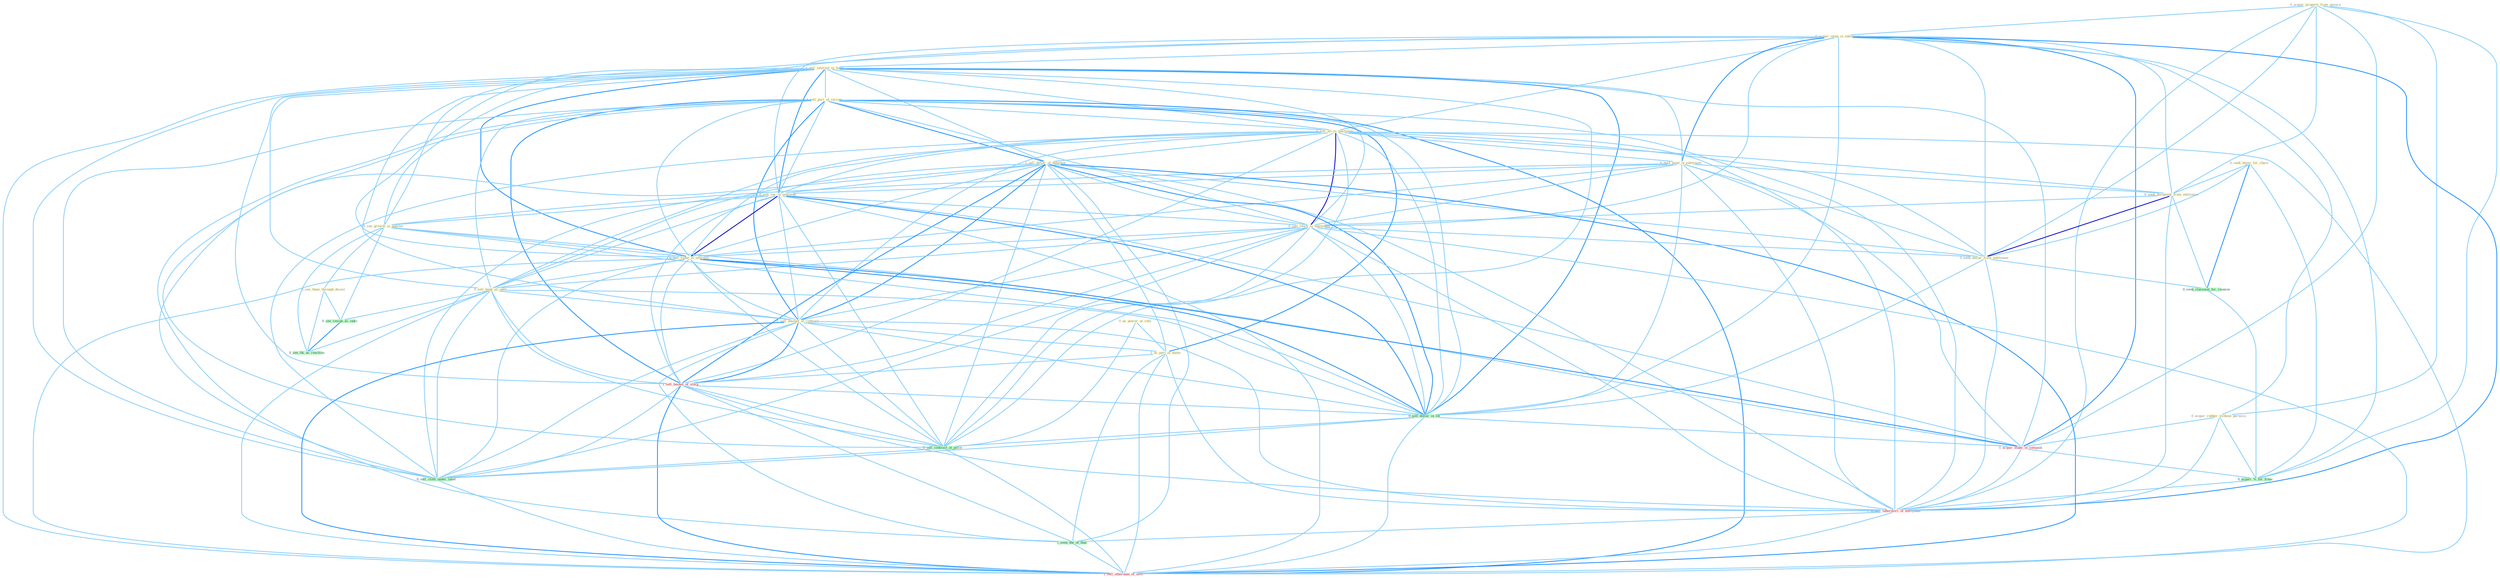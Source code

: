 Graph G{ 
    node
    [shape=polygon,style=filled,width=.5,height=.06,color="#BDFCC9",fixedsize=true,fontsize=4,
    fontcolor="#2f4f4f"];
    {node
    [color="#ffffe0", fontcolor="#8b7d6b"] "0_acquir_properti_from_govern " "0_acquir_imag_in_entitynam " "1_sell_interest_in_hotel " "0_us_power_at_rate " "1_sell_part_of_carrier " "0_sell_all_to_entitynam " "0_seek_buyer_for_chain " "0_hold_meet_in_entitynam " "0_seek_document_from_entitynam " "0_acquir_rubber_without_permiss " "1_sell_dollar_of_debentur " "0_sell_car_in_yearnum " "0_see_growth_in_quarter " "0_sell_stock_to_entitynam " "0_seek_dollar_from_entitynam " "0_sell_stake_in_yearnum " "0_sell_bank_as_oper " "1_sell_amount_of_contract " "0_see_them_through_disast " "1_us_part_of_name "}
{node [color="#fff0f5", fontcolor="#b22222"] "1_sell_basket_of_stock " "1_acquir_stake_in_compani " "1_acquir_laboratori_of_entitynam " "1_sell_othernum_of_offic "}
edge [color="#B0E2FF"];

	"0_acquir_properti_from_govern " -- "0_acquir_imag_in_entitynam " [w="1", color="#87cefa" ];
	"0_acquir_properti_from_govern " -- "0_seek_document_from_entitynam " [w="1", color="#87cefa" ];
	"0_acquir_properti_from_govern " -- "0_acquir_rubber_without_permiss " [w="1", color="#87cefa" ];
	"0_acquir_properti_from_govern " -- "0_seek_dollar_from_entitynam " [w="1", color="#87cefa" ];
	"0_acquir_properti_from_govern " -- "1_acquir_stake_in_compani " [w="1", color="#87cefa" ];
	"0_acquir_properti_from_govern " -- "0_acquir_%_for_franc " [w="1", color="#87cefa" ];
	"0_acquir_properti_from_govern " -- "1_acquir_laboratori_of_entitynam " [w="1", color="#87cefa" ];
	"0_acquir_imag_in_entitynam " -- "1_sell_interest_in_hotel " [w="1", color="#87cefa" ];
	"0_acquir_imag_in_entitynam " -- "0_sell_all_to_entitynam " [w="1", color="#87cefa" ];
	"0_acquir_imag_in_entitynam " -- "0_hold_meet_in_entitynam " [w="2", color="#1e90ff" , len=0.8];
	"0_acquir_imag_in_entitynam " -- "0_seek_document_from_entitynam " [w="1", color="#87cefa" ];
	"0_acquir_imag_in_entitynam " -- "0_acquir_rubber_without_permiss " [w="1", color="#87cefa" ];
	"0_acquir_imag_in_entitynam " -- "0_sell_car_in_yearnum " [w="1", color="#87cefa" ];
	"0_acquir_imag_in_entitynam " -- "0_see_growth_in_quarter " [w="1", color="#87cefa" ];
	"0_acquir_imag_in_entitynam " -- "0_sell_stock_to_entitynam " [w="1", color="#87cefa" ];
	"0_acquir_imag_in_entitynam " -- "0_seek_dollar_from_entitynam " [w="1", color="#87cefa" ];
	"0_acquir_imag_in_entitynam " -- "0_sell_stake_in_yearnum " [w="1", color="#87cefa" ];
	"0_acquir_imag_in_entitynam " -- "0_sell_dollar_in_lot " [w="1", color="#87cefa" ];
	"0_acquir_imag_in_entitynam " -- "1_acquir_stake_in_compani " [w="2", color="#1e90ff" , len=0.8];
	"0_acquir_imag_in_entitynam " -- "0_acquir_%_for_franc " [w="1", color="#87cefa" ];
	"0_acquir_imag_in_entitynam " -- "1_acquir_laboratori_of_entitynam " [w="2", color="#1e90ff" , len=0.8];
	"1_sell_interest_in_hotel " -- "1_sell_part_of_carrier " [w="1", color="#87cefa" ];
	"1_sell_interest_in_hotel " -- "0_sell_all_to_entitynam " [w="1", color="#87cefa" ];
	"1_sell_interest_in_hotel " -- "0_hold_meet_in_entitynam " [w="1", color="#87cefa" ];
	"1_sell_interest_in_hotel " -- "1_sell_dollar_of_debentur " [w="1", color="#87cefa" ];
	"1_sell_interest_in_hotel " -- "0_sell_car_in_yearnum " [w="2", color="#1e90ff" , len=0.8];
	"1_sell_interest_in_hotel " -- "0_see_growth_in_quarter " [w="1", color="#87cefa" ];
	"1_sell_interest_in_hotel " -- "0_sell_stock_to_entitynam " [w="1", color="#87cefa" ];
	"1_sell_interest_in_hotel " -- "0_sell_stake_in_yearnum " [w="2", color="#1e90ff" , len=0.8];
	"1_sell_interest_in_hotel " -- "0_sell_bank_as_oper " [w="1", color="#87cefa" ];
	"1_sell_interest_in_hotel " -- "1_sell_amount_of_contract " [w="1", color="#87cefa" ];
	"1_sell_interest_in_hotel " -- "1_sell_basket_of_stock " [w="1", color="#87cefa" ];
	"1_sell_interest_in_hotel " -- "0_sell_dollar_in_lot " [w="2", color="#1e90ff" , len=0.8];
	"1_sell_interest_in_hotel " -- "1_acquir_stake_in_compani " [w="1", color="#87cefa" ];
	"1_sell_interest_in_hotel " -- "0_sell_contract_at_price " [w="1", color="#87cefa" ];
	"1_sell_interest_in_hotel " -- "0_sell_cloth_under_label " [w="1", color="#87cefa" ];
	"1_sell_interest_in_hotel " -- "1_sell_othernum_of_offic " [w="1", color="#87cefa" ];
	"0_us_power_at_rate " -- "1_us_part_of_name " [w="1", color="#87cefa" ];
	"0_us_power_at_rate " -- "0_sell_contract_at_price " [w="1", color="#87cefa" ];
	"1_sell_part_of_carrier " -- "0_sell_all_to_entitynam " [w="1", color="#87cefa" ];
	"1_sell_part_of_carrier " -- "1_sell_dollar_of_debentur " [w="2", color="#1e90ff" , len=0.8];
	"1_sell_part_of_carrier " -- "0_sell_car_in_yearnum " [w="1", color="#87cefa" ];
	"1_sell_part_of_carrier " -- "0_sell_stock_to_entitynam " [w="1", color="#87cefa" ];
	"1_sell_part_of_carrier " -- "0_sell_stake_in_yearnum " [w="1", color="#87cefa" ];
	"1_sell_part_of_carrier " -- "0_sell_bank_as_oper " [w="1", color="#87cefa" ];
	"1_sell_part_of_carrier " -- "1_sell_amount_of_contract " [w="2", color="#1e90ff" , len=0.8];
	"1_sell_part_of_carrier " -- "1_us_part_of_name " [w="2", color="#1e90ff" , len=0.8];
	"1_sell_part_of_carrier " -- "1_sell_basket_of_stock " [w="2", color="#1e90ff" , len=0.8];
	"1_sell_part_of_carrier " -- "0_sell_dollar_in_lot " [w="1", color="#87cefa" ];
	"1_sell_part_of_carrier " -- "0_sell_contract_at_price " [w="1", color="#87cefa" ];
	"1_sell_part_of_carrier " -- "1_acquir_laboratori_of_entitynam " [w="1", color="#87cefa" ];
	"1_sell_part_of_carrier " -- "0_sell_cloth_under_label " [w="1", color="#87cefa" ];
	"1_sell_part_of_carrier " -- "1_seen_the_of_that " [w="1", color="#87cefa" ];
	"1_sell_part_of_carrier " -- "1_sell_othernum_of_offic " [w="2", color="#1e90ff" , len=0.8];
	"0_sell_all_to_entitynam " -- "0_hold_meet_in_entitynam " [w="1", color="#87cefa" ];
	"0_sell_all_to_entitynam " -- "0_seek_document_from_entitynam " [w="1", color="#87cefa" ];
	"0_sell_all_to_entitynam " -- "1_sell_dollar_of_debentur " [w="1", color="#87cefa" ];
	"0_sell_all_to_entitynam " -- "0_sell_car_in_yearnum " [w="1", color="#87cefa" ];
	"0_sell_all_to_entitynam " -- "0_sell_stock_to_entitynam " [w="3", color="#0000cd" , len=0.6];
	"0_sell_all_to_entitynam " -- "0_seek_dollar_from_entitynam " [w="1", color="#87cefa" ];
	"0_sell_all_to_entitynam " -- "0_sell_stake_in_yearnum " [w="1", color="#87cefa" ];
	"0_sell_all_to_entitynam " -- "0_sell_bank_as_oper " [w="1", color="#87cefa" ];
	"0_sell_all_to_entitynam " -- "1_sell_amount_of_contract " [w="1", color="#87cefa" ];
	"0_sell_all_to_entitynam " -- "1_sell_basket_of_stock " [w="1", color="#87cefa" ];
	"0_sell_all_to_entitynam " -- "0_sell_dollar_in_lot " [w="1", color="#87cefa" ];
	"0_sell_all_to_entitynam " -- "0_sell_contract_at_price " [w="1", color="#87cefa" ];
	"0_sell_all_to_entitynam " -- "1_acquir_laboratori_of_entitynam " [w="1", color="#87cefa" ];
	"0_sell_all_to_entitynam " -- "0_sell_cloth_under_label " [w="1", color="#87cefa" ];
	"0_sell_all_to_entitynam " -- "1_sell_othernum_of_offic " [w="1", color="#87cefa" ];
	"0_seek_buyer_for_chain " -- "0_seek_document_from_entitynam " [w="1", color="#87cefa" ];
	"0_seek_buyer_for_chain " -- "0_seek_dollar_from_entitynam " [w="1", color="#87cefa" ];
	"0_seek_buyer_for_chain " -- "0_seek_classmat_for_reunion " [w="2", color="#1e90ff" , len=0.8];
	"0_seek_buyer_for_chain " -- "0_acquir_%_for_franc " [w="1", color="#87cefa" ];
	"0_hold_meet_in_entitynam " -- "0_seek_document_from_entitynam " [w="1", color="#87cefa" ];
	"0_hold_meet_in_entitynam " -- "0_sell_car_in_yearnum " [w="1", color="#87cefa" ];
	"0_hold_meet_in_entitynam " -- "0_see_growth_in_quarter " [w="1", color="#87cefa" ];
	"0_hold_meet_in_entitynam " -- "0_sell_stock_to_entitynam " [w="1", color="#87cefa" ];
	"0_hold_meet_in_entitynam " -- "0_seek_dollar_from_entitynam " [w="1", color="#87cefa" ];
	"0_hold_meet_in_entitynam " -- "0_sell_stake_in_yearnum " [w="1", color="#87cefa" ];
	"0_hold_meet_in_entitynam " -- "0_sell_dollar_in_lot " [w="1", color="#87cefa" ];
	"0_hold_meet_in_entitynam " -- "1_acquir_stake_in_compani " [w="1", color="#87cefa" ];
	"0_hold_meet_in_entitynam " -- "1_acquir_laboratori_of_entitynam " [w="1", color="#87cefa" ];
	"0_seek_document_from_entitynam " -- "0_sell_stock_to_entitynam " [w="1", color="#87cefa" ];
	"0_seek_document_from_entitynam " -- "0_seek_dollar_from_entitynam " [w="3", color="#0000cd" , len=0.6];
	"0_seek_document_from_entitynam " -- "0_seek_classmat_for_reunion " [w="1", color="#87cefa" ];
	"0_seek_document_from_entitynam " -- "1_acquir_laboratori_of_entitynam " [w="1", color="#87cefa" ];
	"0_acquir_rubber_without_permiss " -- "1_acquir_stake_in_compani " [w="1", color="#87cefa" ];
	"0_acquir_rubber_without_permiss " -- "0_acquir_%_for_franc " [w="1", color="#87cefa" ];
	"0_acquir_rubber_without_permiss " -- "1_acquir_laboratori_of_entitynam " [w="1", color="#87cefa" ];
	"1_sell_dollar_of_debentur " -- "0_sell_car_in_yearnum " [w="1", color="#87cefa" ];
	"1_sell_dollar_of_debentur " -- "0_sell_stock_to_entitynam " [w="1", color="#87cefa" ];
	"1_sell_dollar_of_debentur " -- "0_seek_dollar_from_entitynam " [w="1", color="#87cefa" ];
	"1_sell_dollar_of_debentur " -- "0_sell_stake_in_yearnum " [w="1", color="#87cefa" ];
	"1_sell_dollar_of_debentur " -- "0_sell_bank_as_oper " [w="1", color="#87cefa" ];
	"1_sell_dollar_of_debentur " -- "1_sell_amount_of_contract " [w="2", color="#1e90ff" , len=0.8];
	"1_sell_dollar_of_debentur " -- "1_us_part_of_name " [w="1", color="#87cefa" ];
	"1_sell_dollar_of_debentur " -- "1_sell_basket_of_stock " [w="2", color="#1e90ff" , len=0.8];
	"1_sell_dollar_of_debentur " -- "0_sell_dollar_in_lot " [w="2", color="#1e90ff" , len=0.8];
	"1_sell_dollar_of_debentur " -- "0_sell_contract_at_price " [w="1", color="#87cefa" ];
	"1_sell_dollar_of_debentur " -- "1_acquir_laboratori_of_entitynam " [w="1", color="#87cefa" ];
	"1_sell_dollar_of_debentur " -- "0_sell_cloth_under_label " [w="1", color="#87cefa" ];
	"1_sell_dollar_of_debentur " -- "1_seen_the_of_that " [w="1", color="#87cefa" ];
	"1_sell_dollar_of_debentur " -- "1_sell_othernum_of_offic " [w="2", color="#1e90ff" , len=0.8];
	"0_sell_car_in_yearnum " -- "0_see_growth_in_quarter " [w="1", color="#87cefa" ];
	"0_sell_car_in_yearnum " -- "0_sell_stock_to_entitynam " [w="1", color="#87cefa" ];
	"0_sell_car_in_yearnum " -- "0_sell_stake_in_yearnum " [w="3", color="#0000cd" , len=0.6];
	"0_sell_car_in_yearnum " -- "0_sell_bank_as_oper " [w="1", color="#87cefa" ];
	"0_sell_car_in_yearnum " -- "1_sell_amount_of_contract " [w="1", color="#87cefa" ];
	"0_sell_car_in_yearnum " -- "1_sell_basket_of_stock " [w="1", color="#87cefa" ];
	"0_sell_car_in_yearnum " -- "0_sell_dollar_in_lot " [w="2", color="#1e90ff" , len=0.8];
	"0_sell_car_in_yearnum " -- "1_acquir_stake_in_compani " [w="1", color="#87cefa" ];
	"0_sell_car_in_yearnum " -- "0_sell_contract_at_price " [w="1", color="#87cefa" ];
	"0_sell_car_in_yearnum " -- "0_sell_cloth_under_label " [w="1", color="#87cefa" ];
	"0_sell_car_in_yearnum " -- "1_sell_othernum_of_offic " [w="1", color="#87cefa" ];
	"0_see_growth_in_quarter " -- "0_sell_stake_in_yearnum " [w="1", color="#87cefa" ];
	"0_see_growth_in_quarter " -- "0_see_them_through_disast " [w="1", color="#87cefa" ];
	"0_see_growth_in_quarter " -- "0_sell_dollar_in_lot " [w="1", color="#87cefa" ];
	"0_see_growth_in_quarter " -- "0_see_resign_as_indic " [w="1", color="#87cefa" ];
	"0_see_growth_in_quarter " -- "1_acquir_stake_in_compani " [w="1", color="#87cefa" ];
	"0_see_growth_in_quarter " -- "0_see_thi_as_reaction " [w="1", color="#87cefa" ];
	"0_sell_stock_to_entitynam " -- "0_seek_dollar_from_entitynam " [w="1", color="#87cefa" ];
	"0_sell_stock_to_entitynam " -- "0_sell_stake_in_yearnum " [w="1", color="#87cefa" ];
	"0_sell_stock_to_entitynam " -- "0_sell_bank_as_oper " [w="1", color="#87cefa" ];
	"0_sell_stock_to_entitynam " -- "1_sell_amount_of_contract " [w="1", color="#87cefa" ];
	"0_sell_stock_to_entitynam " -- "1_sell_basket_of_stock " [w="1", color="#87cefa" ];
	"0_sell_stock_to_entitynam " -- "0_sell_dollar_in_lot " [w="1", color="#87cefa" ];
	"0_sell_stock_to_entitynam " -- "0_sell_contract_at_price " [w="1", color="#87cefa" ];
	"0_sell_stock_to_entitynam " -- "1_acquir_laboratori_of_entitynam " [w="1", color="#87cefa" ];
	"0_sell_stock_to_entitynam " -- "0_sell_cloth_under_label " [w="1", color="#87cefa" ];
	"0_sell_stock_to_entitynam " -- "1_sell_othernum_of_offic " [w="1", color="#87cefa" ];
	"0_seek_dollar_from_entitynam " -- "0_seek_classmat_for_reunion " [w="1", color="#87cefa" ];
	"0_seek_dollar_from_entitynam " -- "0_sell_dollar_in_lot " [w="1", color="#87cefa" ];
	"0_seek_dollar_from_entitynam " -- "1_acquir_laboratori_of_entitynam " [w="1", color="#87cefa" ];
	"0_sell_stake_in_yearnum " -- "0_sell_bank_as_oper " [w="1", color="#87cefa" ];
	"0_sell_stake_in_yearnum " -- "1_sell_amount_of_contract " [w="1", color="#87cefa" ];
	"0_sell_stake_in_yearnum " -- "1_sell_basket_of_stock " [w="1", color="#87cefa" ];
	"0_sell_stake_in_yearnum " -- "0_sell_dollar_in_lot " [w="2", color="#1e90ff" , len=0.8];
	"0_sell_stake_in_yearnum " -- "1_acquir_stake_in_compani " [w="2", color="#1e90ff" , len=0.8];
	"0_sell_stake_in_yearnum " -- "0_sell_contract_at_price " [w="1", color="#87cefa" ];
	"0_sell_stake_in_yearnum " -- "0_sell_cloth_under_label " [w="1", color="#87cefa" ];
	"0_sell_stake_in_yearnum " -- "1_sell_othernum_of_offic " [w="1", color="#87cefa" ];
	"0_sell_bank_as_oper " -- "1_sell_amount_of_contract " [w="1", color="#87cefa" ];
	"0_sell_bank_as_oper " -- "1_sell_basket_of_stock " [w="1", color="#87cefa" ];
	"0_sell_bank_as_oper " -- "0_sell_dollar_in_lot " [w="1", color="#87cefa" ];
	"0_sell_bank_as_oper " -- "0_see_resign_as_indic " [w="1", color="#87cefa" ];
	"0_sell_bank_as_oper " -- "0_sell_contract_at_price " [w="1", color="#87cefa" ];
	"0_sell_bank_as_oper " -- "0_sell_cloth_under_label " [w="1", color="#87cefa" ];
	"0_sell_bank_as_oper " -- "1_sell_othernum_of_offic " [w="1", color="#87cefa" ];
	"0_sell_bank_as_oper " -- "0_see_thi_as_reaction " [w="1", color="#87cefa" ];
	"1_sell_amount_of_contract " -- "1_us_part_of_name " [w="1", color="#87cefa" ];
	"1_sell_amount_of_contract " -- "1_sell_basket_of_stock " [w="2", color="#1e90ff" , len=0.8];
	"1_sell_amount_of_contract " -- "0_sell_dollar_in_lot " [w="1", color="#87cefa" ];
	"1_sell_amount_of_contract " -- "0_sell_contract_at_price " [w="1", color="#87cefa" ];
	"1_sell_amount_of_contract " -- "1_acquir_laboratori_of_entitynam " [w="1", color="#87cefa" ];
	"1_sell_amount_of_contract " -- "0_sell_cloth_under_label " [w="1", color="#87cefa" ];
	"1_sell_amount_of_contract " -- "1_seen_the_of_that " [w="1", color="#87cefa" ];
	"1_sell_amount_of_contract " -- "1_sell_othernum_of_offic " [w="2", color="#1e90ff" , len=0.8];
	"0_see_them_through_disast " -- "0_see_resign_as_indic " [w="1", color="#87cefa" ];
	"0_see_them_through_disast " -- "0_see_thi_as_reaction " [w="1", color="#87cefa" ];
	"1_us_part_of_name " -- "1_sell_basket_of_stock " [w="1", color="#87cefa" ];
	"1_us_part_of_name " -- "1_acquir_laboratori_of_entitynam " [w="1", color="#87cefa" ];
	"1_us_part_of_name " -- "1_seen_the_of_that " [w="1", color="#87cefa" ];
	"1_us_part_of_name " -- "1_sell_othernum_of_offic " [w="1", color="#87cefa" ];
	"0_seek_classmat_for_reunion " -- "0_acquir_%_for_franc " [w="1", color="#87cefa" ];
	"1_sell_basket_of_stock " -- "0_sell_dollar_in_lot " [w="1", color="#87cefa" ];
	"1_sell_basket_of_stock " -- "0_sell_contract_at_price " [w="1", color="#87cefa" ];
	"1_sell_basket_of_stock " -- "1_acquir_laboratori_of_entitynam " [w="1", color="#87cefa" ];
	"1_sell_basket_of_stock " -- "0_sell_cloth_under_label " [w="1", color="#87cefa" ];
	"1_sell_basket_of_stock " -- "1_seen_the_of_that " [w="1", color="#87cefa" ];
	"1_sell_basket_of_stock " -- "1_sell_othernum_of_offic " [w="2", color="#1e90ff" , len=0.8];
	"0_sell_dollar_in_lot " -- "1_acquir_stake_in_compani " [w="1", color="#87cefa" ];
	"0_sell_dollar_in_lot " -- "0_sell_contract_at_price " [w="1", color="#87cefa" ];
	"0_sell_dollar_in_lot " -- "0_sell_cloth_under_label " [w="1", color="#87cefa" ];
	"0_sell_dollar_in_lot " -- "1_sell_othernum_of_offic " [w="1", color="#87cefa" ];
	"0_see_resign_as_indic " -- "0_see_thi_as_reaction " [w="2", color="#1e90ff" , len=0.8];
	"1_acquir_stake_in_compani " -- "0_acquir_%_for_franc " [w="1", color="#87cefa" ];
	"1_acquir_stake_in_compani " -- "1_acquir_laboratori_of_entitynam " [w="1", color="#87cefa" ];
	"0_acquir_%_for_franc " -- "1_acquir_laboratori_of_entitynam " [w="1", color="#87cefa" ];
	"0_sell_contract_at_price " -- "0_sell_cloth_under_label " [w="1", color="#87cefa" ];
	"0_sell_contract_at_price " -- "1_sell_othernum_of_offic " [w="1", color="#87cefa" ];
	"1_acquir_laboratori_of_entitynam " -- "1_seen_the_of_that " [w="1", color="#87cefa" ];
	"1_acquir_laboratori_of_entitynam " -- "1_sell_othernum_of_offic " [w="1", color="#87cefa" ];
	"0_sell_cloth_under_label " -- "1_sell_othernum_of_offic " [w="1", color="#87cefa" ];
	"1_seen_the_of_that " -- "1_sell_othernum_of_offic " [w="1", color="#87cefa" ];
}
